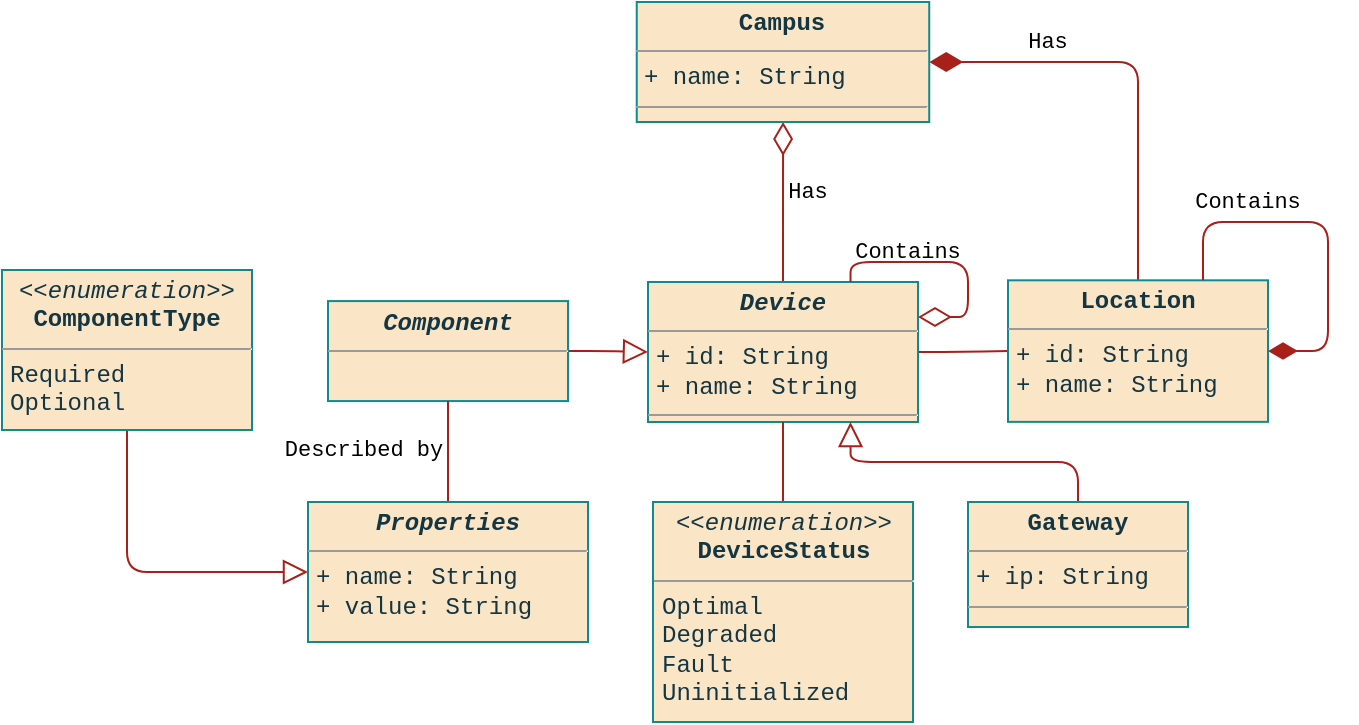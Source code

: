 <mxfile version="21.2.8" type="device">
  <diagram name="Page-1" id="UgkzKDdlbD2YLOSZ790F">
    <mxGraphModel dx="697" dy="1323" grid="1" gridSize="10" guides="1" tooltips="1" connect="1" arrows="1" fold="1" page="1" pageScale="1" pageWidth="850" pageHeight="1100" math="0" shadow="0">
      <root>
        <mxCell id="0" />
        <mxCell id="1" parent="0" />
        <mxCell id="6oxuOz3wnvCVODKfcnTl-27" style="edgeStyle=orthogonalEdgeStyle;rounded=1;orthogonalLoop=1;jettySize=auto;html=1;endArrow=diamondThin;endFill=0;endSize=14;labelBackgroundColor=none;fontColor=default;strokeColor=#A8201A;fontFamily=Courier New;" parent="1" source="6oxuOz3wnvCVODKfcnTl-2" target="6oxuOz3wnvCVODKfcnTl-6" edge="1">
          <mxGeometry relative="1" as="geometry" />
        </mxCell>
        <mxCell id="OdJVMO-tTa7zXgjn8MUh-11" style="edgeStyle=orthogonalEdgeStyle;shape=connector;rounded=1;orthogonalLoop=1;jettySize=auto;html=1;exitX=1;exitY=0.5;exitDx=0;exitDy=0;labelBackgroundColor=default;strokeColor=#A8201A;fontFamily=Courier New;fontSize=11;fontColor=#143642;endArrow=none;endFill=0;fillColor=#FAE5C7;entryX=0;entryY=0.5;entryDx=0;entryDy=0;" parent="1" source="6oxuOz3wnvCVODKfcnTl-2" target="6oxuOz3wnvCVODKfcnTl-5" edge="1">
          <mxGeometry relative="1" as="geometry" />
        </mxCell>
        <mxCell id="6oxuOz3wnvCVODKfcnTl-2" value="&lt;p style=&quot;margin:0px;margin-top:4px;text-align:center;&quot;&gt;&lt;b&gt;&lt;i&gt;Device&lt;/i&gt;&lt;/b&gt;&lt;/p&gt;&lt;hr size=&quot;1&quot;&gt;&lt;p style=&quot;margin:0px;margin-left:4px;&quot;&gt;+ id: String&lt;br&gt;+ name: String&lt;span style=&quot;background-color: initial;&quot;&gt;&amp;nbsp;&lt;/span&gt;&lt;/p&gt;&lt;hr style=&quot;border-color: var(--border-color);&quot; size=&quot;1&quot;&gt;&lt;p style=&quot;margin:0px;margin-left:4px;&quot;&gt;&lt;br&gt;&lt;/p&gt;" style="verticalAlign=top;align=left;overflow=fill;fontSize=12;fontFamily=Courier New;html=1;whiteSpace=wrap;labelBackgroundColor=none;fillColor=#FAE5C7;strokeColor=#0F8B8D;fontColor=#143642;" parent="1" vertex="1">
          <mxGeometry x="660" y="530" width="135" height="70" as="geometry" />
        </mxCell>
        <mxCell id="MMBglze7oxJYnEY_5B_9-8" style="edgeStyle=orthogonalEdgeStyle;shape=connector;rounded=1;orthogonalLoop=1;jettySize=auto;html=1;exitX=0.5;exitY=0;exitDx=0;exitDy=0;entryX=0.75;entryY=1;entryDx=0;entryDy=0;labelBackgroundColor=none;strokeColor=#A8201A;fontFamily=Courier New;fontSize=11;fontColor=default;endArrow=block;endFill=0;endSize=10;" parent="1" source="6oxuOz3wnvCVODKfcnTl-4" target="6oxuOz3wnvCVODKfcnTl-2" edge="1">
          <mxGeometry relative="1" as="geometry" />
        </mxCell>
        <mxCell id="6oxuOz3wnvCVODKfcnTl-4" value="&lt;p style=&quot;margin:0px;margin-top:4px;text-align:center;&quot;&gt;&lt;b style=&quot;&quot;&gt;Gateway&lt;/b&gt;&lt;/p&gt;&lt;hr size=&quot;1&quot;&gt;&lt;p style=&quot;margin:0px;margin-left:4px;&quot;&gt;+ ip: String&lt;br&gt;&lt;/p&gt;&lt;hr size=&quot;1&quot;&gt;&lt;p style=&quot;margin:0px;margin-left:4px;&quot;&gt;&lt;br&gt;&lt;/p&gt;" style="verticalAlign=top;align=left;overflow=fill;fontSize=12;fontFamily=Courier New;html=1;whiteSpace=wrap;labelBackgroundColor=none;fillColor=#FAE5C7;strokeColor=#0F8B8D;fontColor=#143642;" parent="1" vertex="1">
          <mxGeometry x="820" y="640" width="110" height="62.5" as="geometry" />
        </mxCell>
        <mxCell id="6oxuOz3wnvCVODKfcnTl-32" style="edgeStyle=orthogonalEdgeStyle;orthogonalLoop=1;jettySize=auto;html=1;exitX=0.5;exitY=0;exitDx=0;exitDy=0;entryX=1;entryY=0.5;entryDx=0;entryDy=0;endArrow=diamondThin;endFill=1;endSize=14;labelBackgroundColor=none;fontColor=default;strokeColor=#A8201A;rounded=1;fontFamily=Courier New;" parent="1" source="6oxuOz3wnvCVODKfcnTl-5" target="6oxuOz3wnvCVODKfcnTl-6" edge="1">
          <mxGeometry relative="1" as="geometry" />
        </mxCell>
        <mxCell id="6oxuOz3wnvCVODKfcnTl-5" value="&lt;p style=&quot;margin:0px;margin-top:4px;text-align:center;&quot;&gt;&lt;b&gt;Location&lt;/b&gt;&lt;/p&gt;&lt;hr size=&quot;1&quot;&gt;&lt;p style=&quot;margin:0px;margin-left:4px;&quot;&gt;+ id: String&lt;/p&gt;&lt;p style=&quot;margin:0px;margin-left:4px;&quot;&gt;+ name: String&lt;/p&gt;" style="verticalAlign=top;align=left;overflow=fill;fontSize=12;fontFamily=Courier New;html=1;whiteSpace=wrap;labelBackgroundColor=none;fillColor=#FAE5C7;strokeColor=#0F8B8D;fontColor=#143642;" parent="1" vertex="1">
          <mxGeometry x="840" y="529.16" width="130" height="70.77" as="geometry" />
        </mxCell>
        <mxCell id="6oxuOz3wnvCVODKfcnTl-6" value="&lt;p style=&quot;margin:0px;margin-top:4px;text-align:center;&quot;&gt;&lt;b&gt;Campus&lt;/b&gt;&lt;/p&gt;&lt;hr size=&quot;1&quot;&gt;&lt;p style=&quot;margin:0px;margin-left:4px;&quot;&gt;+ name: String&lt;/p&gt;&lt;hr size=&quot;1&quot;&gt;&lt;p style=&quot;margin:0px;margin-left:4px;&quot;&gt;&lt;br&gt;&lt;/p&gt;" style="verticalAlign=top;align=left;overflow=fill;fontSize=12;fontFamily=Courier New;html=1;whiteSpace=wrap;labelBackgroundColor=none;fillColor=#FAE5C7;strokeColor=#0F8B8D;fontColor=#143642;" parent="1" vertex="1">
          <mxGeometry x="654.37" y="390" width="146.25" height="60" as="geometry" />
        </mxCell>
        <mxCell id="6oxuOz3wnvCVODKfcnTl-22" style="edgeStyle=orthogonalEdgeStyle;rounded=1;orthogonalLoop=1;jettySize=auto;html=1;endArrow=block;endFill=0;endSize=10;labelBackgroundColor=none;fontColor=default;strokeColor=#A8201A;fontFamily=Courier New;" parent="1" source="6oxuOz3wnvCVODKfcnTl-1" target="6oxuOz3wnvCVODKfcnTl-2" edge="1">
          <mxGeometry relative="1" as="geometry" />
        </mxCell>
        <mxCell id="TKsv9Gdgi3o8-cCnnKat-4" value="" style="edgeStyle=orthogonalEdgeStyle;rounded=1;orthogonalLoop=1;jettySize=auto;html=1;labelBackgroundColor=none;endArrow=none;fontFamily=Courier New;strokeColor=#A8201A;endSize=12;endFill=0;" parent="1" source="6oxuOz3wnvCVODKfcnTl-34" target="6oxuOz3wnvCVODKfcnTl-2" edge="1">
          <mxGeometry relative="1" as="geometry" />
        </mxCell>
        <mxCell id="6oxuOz3wnvCVODKfcnTl-34" value="&lt;p style=&quot;margin:0px;margin-top:4px;text-align:center;&quot;&gt;&lt;i&gt;&amp;lt;&amp;lt;enumeration&amp;gt;&amp;gt;&lt;/i&gt;&lt;br&gt;&lt;b&gt;DeviceStatus&lt;/b&gt;&lt;/p&gt;&lt;hr size=&quot;1&quot;&gt;&lt;p style=&quot;margin:0px;margin-left:4px;&quot;&gt;Optimal&lt;/p&gt;&lt;p style=&quot;margin:0px;margin-left:4px;&quot;&gt;Degraded&lt;br&gt;&lt;/p&gt;&lt;p style=&quot;margin:0px;margin-left:4px;&quot;&gt;Fault&lt;/p&gt;&lt;p style=&quot;margin:0px;margin-left:4px;&quot;&gt;Uninitialized&lt;/p&gt;" style="verticalAlign=top;align=left;overflow=fill;fontSize=12;fontFamily=Courier New;html=1;whiteSpace=wrap;strokeColor=#0F8B8D;fontColor=#143642;fillColor=#FAE5C7;" parent="1" vertex="1">
          <mxGeometry x="662.5" y="640" width="130" height="110" as="geometry" />
        </mxCell>
        <mxCell id="6oxuOz3wnvCVODKfcnTl-47" style="edgeStyle=orthogonalEdgeStyle;shape=connector;rounded=1;orthogonalLoop=1;jettySize=auto;html=1;exitX=0.75;exitY=0;exitDx=0;exitDy=0;entryX=1;entryY=0.25;entryDx=0;entryDy=0;labelBackgroundColor=default;strokeColor=#A8201A;fontFamily=Courier New;fontSize=11;fontColor=#143642;endArrow=diamondThin;endFill=0;fillColor=#FAE5C7;endSize=14;" parent="1" source="6oxuOz3wnvCVODKfcnTl-2" target="6oxuOz3wnvCVODKfcnTl-2" edge="1">
          <mxGeometry relative="1" as="geometry">
            <Array as="points">
              <mxPoint x="761" y="520" />
              <mxPoint x="820" y="520" />
              <mxPoint x="820" y="548" />
            </Array>
          </mxGeometry>
        </mxCell>
        <mxCell id="OdJVMO-tTa7zXgjn8MUh-5" style="edgeStyle=orthogonalEdgeStyle;rounded=1;orthogonalLoop=1;jettySize=auto;html=1;labelBackgroundColor=none;endArrow=block;strokeColor=#A8201A;endFill=0;endSize=10;fontFamily=Courier New;entryX=0;entryY=0.5;entryDx=0;entryDy=0;exitX=0.5;exitY=1;exitDx=0;exitDy=0;" parent="1" source="OdJVMO-tTa7zXgjn8MUh-1" target="MMBglze7oxJYnEY_5B_9-1" edge="1">
          <mxGeometry relative="1" as="geometry">
            <mxPoint x="562.5" y="500" as="sourcePoint" />
          </mxGeometry>
        </mxCell>
        <mxCell id="OdJVMO-tTa7zXgjn8MUh-1" value="&lt;p style=&quot;margin:0px;margin-top:4px;text-align:center;&quot;&gt;&lt;i&gt;&amp;lt;&amp;lt;enumeration&amp;gt;&amp;gt;&lt;/i&gt;&lt;br&gt;&lt;b&gt;ComponentType&lt;/b&gt;&lt;/p&gt;&lt;hr size=&quot;1&quot;&gt;&lt;p style=&quot;margin:0px;margin-left:4px;&quot;&gt;Required&lt;/p&gt;&lt;p style=&quot;margin:0px;margin-left:4px;&quot;&gt;Optional&lt;/p&gt;" style="verticalAlign=top;align=left;overflow=fill;fontSize=12;fontFamily=Courier New;html=1;whiteSpace=wrap;strokeColor=#0F8B8D;fontColor=#143642;fillColor=#FAE5C7;" parent="1" vertex="1">
          <mxGeometry x="337" y="524.0" width="125" height="80" as="geometry" />
        </mxCell>
        <mxCell id="6oxuOz3wnvCVODKfcnTl-1" value="&lt;p style=&quot;margin:0px;margin-top:4px;text-align:center;&quot;&gt;&lt;b style=&quot;background-color: initial;&quot;&gt;&lt;i&gt;Component&lt;/i&gt;&lt;/b&gt;&lt;br&gt;&lt;/p&gt;&lt;hr size=&quot;1&quot;&gt;&lt;p style=&quot;margin:0px;margin-left:4px;&quot;&gt;&lt;br&gt;&lt;/p&gt;" style="verticalAlign=top;align=left;overflow=fill;fontSize=12;fontFamily=Courier New;html=1;whiteSpace=wrap;labelBackgroundColor=none;fillColor=#FAE5C7;strokeColor=#0F8B8D;fontColor=#143642;" parent="1" vertex="1">
          <mxGeometry x="500" y="539.54" width="120" height="50" as="geometry" />
        </mxCell>
        <mxCell id="OdJVMO-tTa7zXgjn8MUh-8" style="edgeStyle=orthogonalEdgeStyle;shape=connector;rounded=1;orthogonalLoop=1;jettySize=auto;html=1;exitX=0.75;exitY=0;exitDx=0;exitDy=0;entryX=1;entryY=0.5;entryDx=0;entryDy=0;labelBackgroundColor=default;strokeColor=#A8201A;fontFamily=Courier New;fontSize=11;fontColor=#143642;endArrow=diamondThin;endFill=1;fillColor=#FAE5C7;endSize=12;" parent="1" source="6oxuOz3wnvCVODKfcnTl-5" target="6oxuOz3wnvCVODKfcnTl-5" edge="1">
          <mxGeometry relative="1" as="geometry">
            <Array as="points">
              <mxPoint x="937" y="500" />
              <mxPoint x="1000" y="500" />
              <mxPoint x="1000" y="565" />
            </Array>
          </mxGeometry>
        </mxCell>
        <mxCell id="MMBglze7oxJYnEY_5B_9-3" style="edgeStyle=orthogonalEdgeStyle;shape=connector;rounded=1;orthogonalLoop=1;jettySize=auto;html=1;exitX=0.5;exitY=0;exitDx=0;exitDy=0;entryX=0.5;entryY=1;entryDx=0;entryDy=0;labelBackgroundColor=none;strokeColor=#A8201A;fontFamily=Courier New;fontSize=11;fontColor=default;endArrow=none;endFill=0;endSize=10;" parent="1" source="MMBglze7oxJYnEY_5B_9-1" target="6oxuOz3wnvCVODKfcnTl-1" edge="1">
          <mxGeometry relative="1" as="geometry" />
        </mxCell>
        <mxCell id="MMBglze7oxJYnEY_5B_9-1" value="&lt;p style=&quot;margin:0px;margin-top:4px;text-align:center;&quot;&gt;&lt;b style=&quot;background-color: initial;&quot;&gt;&lt;i&gt;Properties&lt;/i&gt;&lt;/b&gt;&lt;br&gt;&lt;/p&gt;&lt;hr size=&quot;1&quot;&gt;&lt;p style=&quot;margin:0px;margin-left:4px;&quot;&gt;&lt;span style=&quot;background-color: initial;&quot;&gt;+ name: String&lt;/span&gt;&lt;br&gt;&lt;/p&gt;&lt;p style=&quot;margin:0px;margin-left:4px;&quot;&gt;+ value: String&lt;/p&gt;&lt;p style=&quot;margin:0px;margin-left:4px;&quot;&gt;&lt;br&gt;&lt;/p&gt;" style="verticalAlign=top;align=left;overflow=fill;fontSize=12;fontFamily=Courier New;html=1;whiteSpace=wrap;labelBackgroundColor=none;fillColor=#FAE5C7;strokeColor=#0F8B8D;fontColor=#143642;" parent="1" vertex="1">
          <mxGeometry x="490" y="640" width="140" height="70" as="geometry" />
        </mxCell>
        <mxCell id="MMBglze7oxJYnEY_5B_9-9" value="Has" style="text;html=1;strokeColor=none;fillColor=none;align=center;verticalAlign=middle;whiteSpace=wrap;rounded=0;fontSize=11;fontFamily=Courier New;fontColor=default;" parent="1" vertex="1">
          <mxGeometry x="710" y="470" width="60" height="30" as="geometry" />
        </mxCell>
        <mxCell id="MMBglze7oxJYnEY_5B_9-10" value="Described by" style="text;html=1;strokeColor=none;fillColor=none;align=center;verticalAlign=middle;whiteSpace=wrap;rounded=0;fontSize=11;fontFamily=Courier New;fontColor=default;" parent="1" vertex="1">
          <mxGeometry x="462" y="604" width="112" height="19.93" as="geometry" />
        </mxCell>
        <mxCell id="MMBglze7oxJYnEY_5B_9-11" value="Contains" style="text;html=1;strokeColor=none;fillColor=none;align=center;verticalAlign=middle;whiteSpace=wrap;rounded=0;fontSize=11;fontFamily=Courier New;fontColor=default;" parent="1" vertex="1">
          <mxGeometry x="760" y="500" width="60" height="30" as="geometry" />
        </mxCell>
        <mxCell id="MMBglze7oxJYnEY_5B_9-14" value="Has" style="text;html=1;strokeColor=none;fillColor=none;align=center;verticalAlign=middle;whiteSpace=wrap;rounded=0;fontSize=11;fontFamily=Courier New;fontColor=default;" parent="1" vertex="1">
          <mxGeometry x="830" y="400" width="60" height="20" as="geometry" />
        </mxCell>
        <mxCell id="MMBglze7oxJYnEY_5B_9-15" value="Contains" style="text;html=1;strokeColor=none;fillColor=none;align=center;verticalAlign=middle;whiteSpace=wrap;rounded=0;fontSize=11;fontFamily=Courier New;fontColor=default;" parent="1" vertex="1">
          <mxGeometry x="930" y="480" width="60" height="20" as="geometry" />
        </mxCell>
      </root>
    </mxGraphModel>
  </diagram>
</mxfile>
